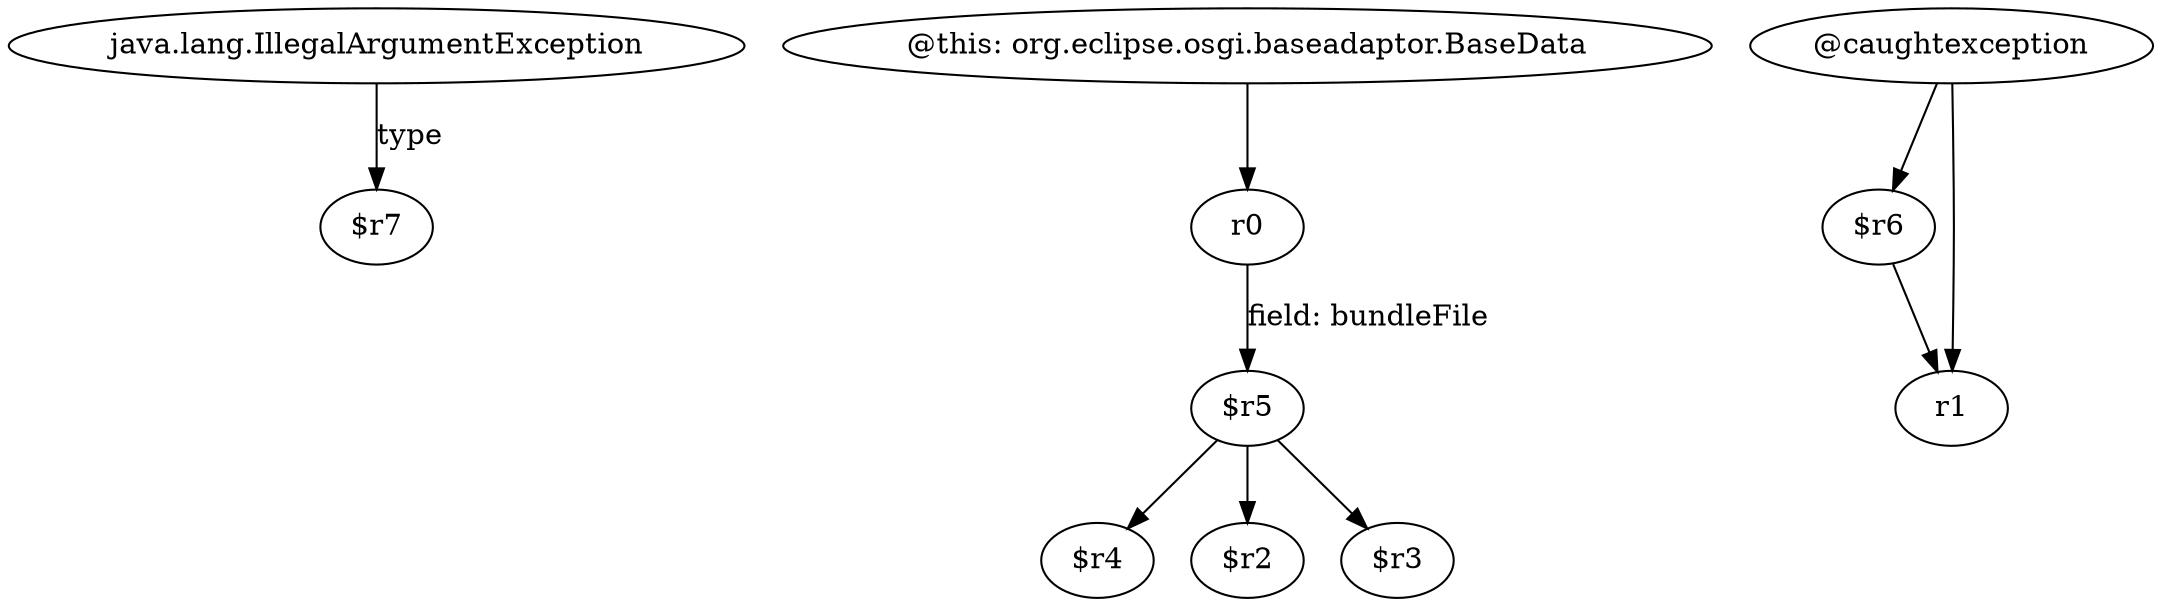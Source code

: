 digraph g {
0[label="java.lang.IllegalArgumentException"]
1[label="$r7"]
0->1[label="type"]
2[label="$r5"]
3[label="$r4"]
2->3[label=""]
4[label="r0"]
4->2[label="field: bundleFile"]
5[label="$r6"]
6[label="r1"]
5->6[label=""]
7[label="$r2"]
2->7[label=""]
8[label="@caughtexception"]
8->6[label=""]
9[label="$r3"]
2->9[label=""]
8->5[label=""]
10[label="@this: org.eclipse.osgi.baseadaptor.BaseData"]
10->4[label=""]
}